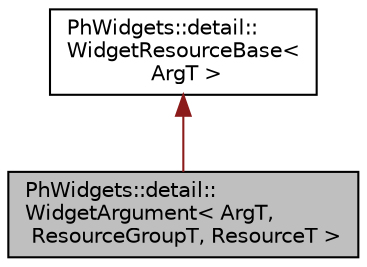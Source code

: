 digraph "PhWidgets::detail::WidgetArgument&lt; ArgT, ResourceGroupT, ResourceT &gt;"
{
  edge [fontname="Helvetica",fontsize="10",labelfontname="Helvetica",labelfontsize="10"];
  node [fontname="Helvetica",fontsize="10",shape=record];
  Node0 [label="PhWidgets::detail::\lWidgetArgument\< ArgT,\l ResourceGroupT, ResourceT \>",height=0.2,width=0.4,color="black", fillcolor="grey75", style="filled", fontcolor="black"];
  Node1 -> Node0 [dir="back",color="firebrick4",fontsize="10",style="solid",fontname="Helvetica"];
  Node1 [label="PhWidgets::detail::\lWidgetResourceBase\<\l ArgT \>",height=0.2,width=0.4,color="black", fillcolor="white", style="filled",URL="$class_ph_widgets_1_1detail_1_1_widget_resource_base.html"];
}
